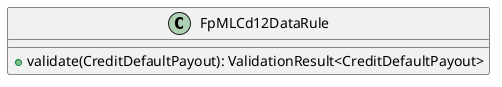 @startuml

    class FpMLCd12DataRule [[FpMLCd12DataRule.html]] {
        +validate(CreditDefaultPayout): ValidationResult<CreditDefaultPayout>
    }

@enduml
